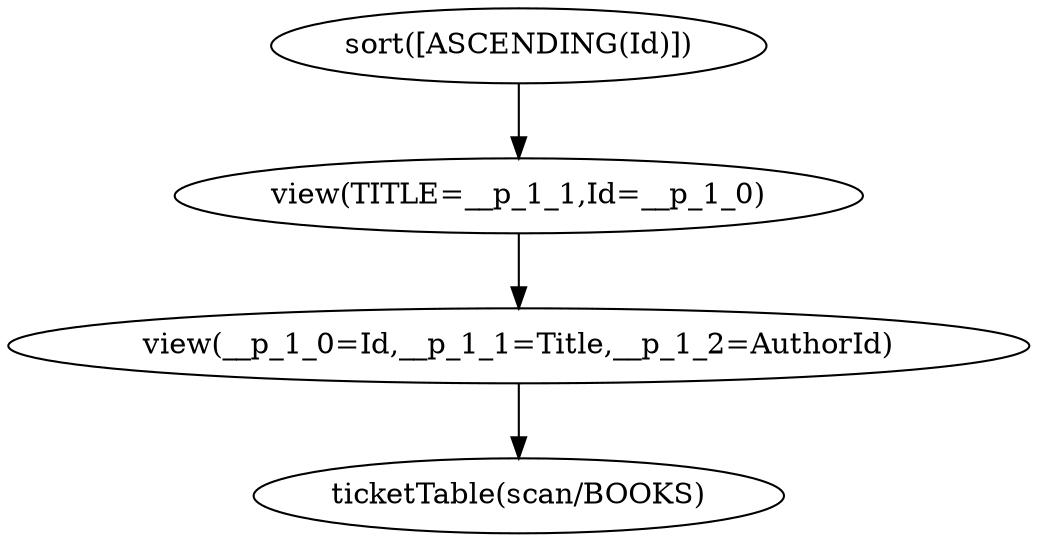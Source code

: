 digraph {
"op_0" ["label"="ticketTable(scan/BOOKS)"]
"op_1" ["label"="view(__p_1_0=Id,__p_1_1=Title,__p_1_2=AuthorId)"]
"op_2" ["label"="view(TITLE=__p_1_1,Id=__p_1_0)"]
"op_3" ["label"="sort([ASCENDING(Id)])"]
"op_1" -> "op_0"
"op_2" -> "op_1"
"op_3" -> "op_2"
}